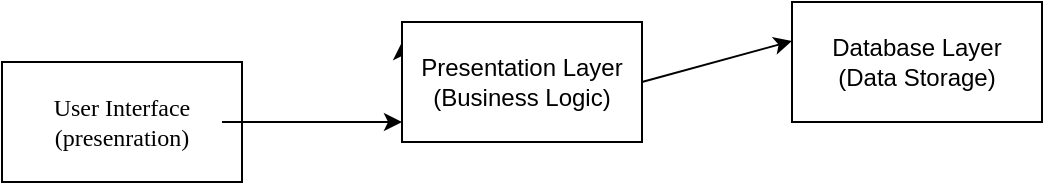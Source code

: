 <mxfile version="26.0.16">
  <diagram name="Page-1" id="SvS1HqXJZXMG-6ClL8ZG">
    <mxGraphModel dx="780" dy="496" grid="1" gridSize="10" guides="1" tooltips="1" connect="1" arrows="1" fold="1" page="1" pageScale="1" pageWidth="850" pageHeight="1100" math="0" shadow="0">
      <root>
        <mxCell id="0" />
        <mxCell id="1" parent="0" />
        <object label="User Interface&lt;div&gt;(presenration)&lt;/div&gt;" id="HzBmyLLX2iXtWfw1fs1I-2">
          <mxCell style="rounded=0;whiteSpace=wrap;html=1;fontFamily=Tahoma;" parent="1" vertex="1">
            <mxGeometry x="30" y="170" width="120" height="60" as="geometry" />
          </mxCell>
        </object>
        <mxCell id="HzBmyLLX2iXtWfw1fs1I-25" style="edgeStyle=orthogonalEdgeStyle;rounded=0;orthogonalLoop=1;jettySize=auto;html=1;exitX=0;exitY=0.5;exitDx=0;exitDy=0;" parent="1" source="HzBmyLLX2iXtWfw1fs1I-4" edge="1">
          <mxGeometry relative="1" as="geometry">
            <mxPoint x="230" y="160" as="targetPoint" />
          </mxGeometry>
        </mxCell>
        <mxCell id="HzBmyLLX2iXtWfw1fs1I-4" value="Presentation Layer&lt;div&gt;(Business Logic)&lt;/div&gt;" style="rounded=0;whiteSpace=wrap;html=1;" parent="1" vertex="1">
          <mxGeometry x="230" y="150" width="120" height="60" as="geometry" />
        </mxCell>
        <mxCell id="HzBmyLLX2iXtWfw1fs1I-5" value="Database Layer&lt;div&gt;(Data Storage)&lt;/div&gt;" style="rounded=0;whiteSpace=wrap;html=1;" parent="1" vertex="1">
          <mxGeometry x="425" y="140" width="125" height="60" as="geometry" />
        </mxCell>
        <mxCell id="HzBmyLLX2iXtWfw1fs1I-20" value="" style="endArrow=classic;html=1;rounded=0;exitX=1;exitY=0.5;exitDx=0;exitDy=0;" parent="1" source="HzBmyLLX2iXtWfw1fs1I-4" edge="1">
          <mxGeometry relative="1" as="geometry">
            <mxPoint x="365" y="160" as="sourcePoint" />
            <mxPoint x="425" y="159.5" as="targetPoint" />
          </mxGeometry>
        </mxCell>
        <mxCell id="HzBmyLLX2iXtWfw1fs1I-22" value="" style="endArrow=classic;html=1;rounded=0;" parent="1" edge="1">
          <mxGeometry relative="1" as="geometry">
            <mxPoint x="140" y="200" as="sourcePoint" />
            <mxPoint x="230" y="200" as="targetPoint" />
          </mxGeometry>
        </mxCell>
      </root>
    </mxGraphModel>
  </diagram>
</mxfile>
